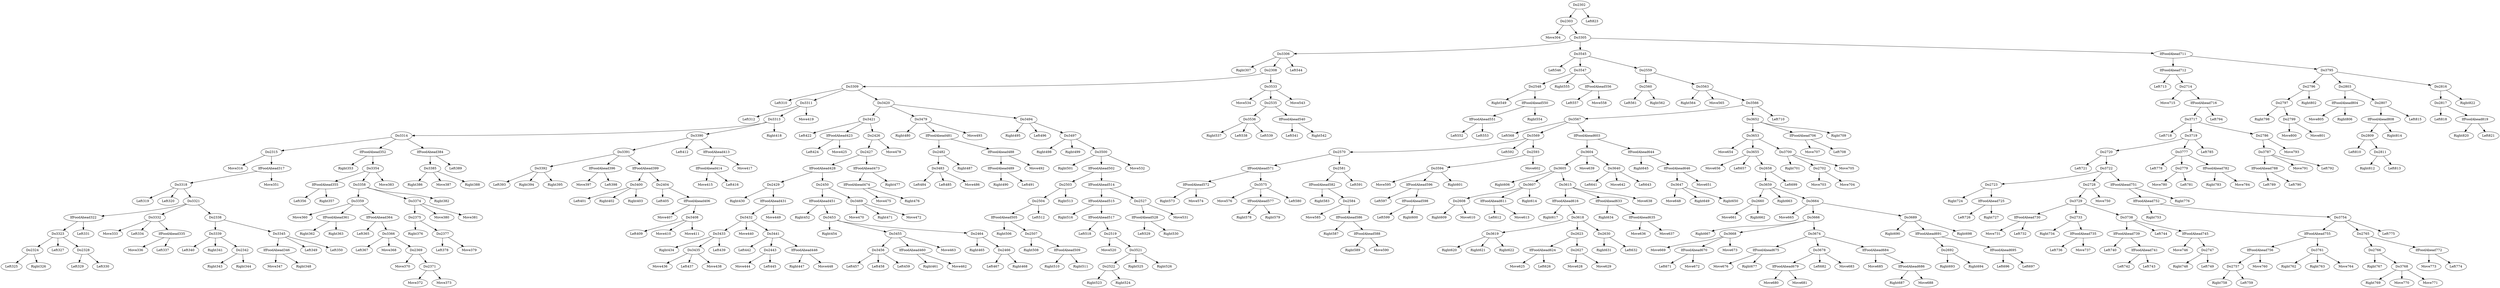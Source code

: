 digraph T {
	Do2303 -> Move304
	Do3306 -> Right307
	Do3309 -> Left310
	Do3311 -> Left312
	Do2315 -> Move316
	Do3318 -> Left319
	Do3318 -> Left320
	Do2324 -> Left325
	Do2324 -> Right326
	Do3323 -> Do2324
	Do3323 -> Left327
	Do2328 -> Left329
	Do2328 -> Left330
	Do3323 -> Do2328
	IfFoodAhead322 -> Do3323
	IfFoodAhead322 -> Left331
	Do3321 -> IfFoodAhead322
	Do3332 -> Move333
	Do3332 -> Left334
	IfFoodAhead335 -> Move336
	IfFoodAhead335 -> Left337
	Do3332 -> IfFoodAhead335
	Do3321 -> Do3332
	Do3339 -> Left340
	Do3339 -> Right341
	Do2342 -> Right343
	Do2342 -> Right344
	Do3339 -> Do2342
	Do2338 -> Do3339
	IfFoodAhead346 -> Move347
	IfFoodAhead346 -> Right348
	Do3345 -> IfFoodAhead346
	Do3345 -> Left349
	Do3345 -> Left350
	Do2338 -> Do3345
	Do3321 -> Do2338
	Do3318 -> Do3321
	IfFoodAhead317 -> Do3318
	IfFoodAhead317 -> Move351
	Do2315 -> IfFoodAhead317
	Do3314 -> Do2315
	IfFoodAhead352 -> Right353
	IfFoodAhead355 -> Left356
	IfFoodAhead355 -> Right357
	Do3354 -> IfFoodAhead355
	Do3359 -> Move360
	IfFoodAhead361 -> Right362
	IfFoodAhead361 -> Right363
	Do3359 -> IfFoodAhead361
	IfFoodAhead364 -> Left365
	Do3366 -> Left367
	Do3366 -> Move368
	Do2369 -> Move370
	Do2371 -> Move372
	Do2371 -> Move373
	Do2369 -> Do2371
	Do3366 -> Do2369
	IfFoodAhead364 -> Do3366
	Do3359 -> IfFoodAhead364
	Do3358 -> Do3359
	Do2375 -> Right376
	Do2377 -> Left378
	Do2377 -> Move379
	Do2375 -> Do2377
	Do3374 -> Do2375
	Do3374 -> Move380
	Do3374 -> Move381
	Do3358 -> Do3374
	Do3358 -> Right382
	Do3354 -> Do3358
	Do3354 -> Move383
	IfFoodAhead352 -> Do3354
	Do3314 -> IfFoodAhead352
	Do3385 -> Right386
	Do3385 -> Move387
	Do3385 -> Right388
	IfFoodAhead384 -> Do3385
	IfFoodAhead384 -> Left389
	Do3314 -> IfFoodAhead384
	Do3313 -> Do3314
	Do3392 -> Left393
	Do3392 -> Right394
	Do3392 -> Right395
	Do3391 -> Do3392
	IfFoodAhead396 -> Move397
	IfFoodAhead396 -> Left398
	Do3391 -> IfFoodAhead396
	Do3400 -> Left401
	Do3400 -> Right402
	Do3400 -> Right403
	IfFoodAhead399 -> Do3400
	Do2404 -> Left405
	IfFoodAhead406 -> Move407
	Do3408 -> Left409
	Do3408 -> Move410
	Do3408 -> Move411
	IfFoodAhead406 -> Do3408
	Do2404 -> IfFoodAhead406
	IfFoodAhead399 -> Do2404
	Do3391 -> IfFoodAhead399
	Do3390 -> Do3391
	Do3390 -> Left412
	IfFoodAhead414 -> Move415
	IfFoodAhead414 -> Left416
	IfFoodAhead413 -> IfFoodAhead414
	IfFoodAhead413 -> Move417
	Do3390 -> IfFoodAhead413
	Do3313 -> Do3390
	Do3313 -> Right418
	Do3311 -> Do3313
	Do3311 -> Move419
	Do3309 -> Do3311
	Do3421 -> Left422
	IfFoodAhead423 -> Left424
	IfFoodAhead423 -> Move425
	Do3421 -> IfFoodAhead423
	Do2429 -> Right430
	Do3433 -> Right434
	Do3435 -> Move436
	Do3435 -> Left437
	Do3435 -> Move438
	Do3433 -> Do3435
	Do3433 -> Left439
	Do3432 -> Do3433
	Do3432 -> Move440
	Do3441 -> Left442
	Do2443 -> Move444
	Do2443 -> Left445
	Do3441 -> Do2443
	IfFoodAhead446 -> Right447
	IfFoodAhead446 -> Move448
	Do3441 -> IfFoodAhead446
	Do3432 -> Do3441
	IfFoodAhead431 -> Do3432
	IfFoodAhead431 -> Move449
	Do2429 -> IfFoodAhead431
	IfFoodAhead428 -> Do2429
	IfFoodAhead451 -> Right452
	Do3453 -> Right454
	Do3456 -> Left457
	Do3456 -> Left458
	Do3456 -> Left459
	Do3455 -> Do3456
	IfFoodAhead460 -> Right461
	IfFoodAhead460 -> Move462
	Do3455 -> IfFoodAhead460
	Do3455 -> Move463
	Do3453 -> Do3455
	Do2464 -> Right465
	Do2466 -> Left467
	Do2466 -> Right468
	Do2464 -> Do2466
	Do3453 -> Do2464
	IfFoodAhead451 -> Do3453
	Do2450 -> IfFoodAhead451
	Do3469 -> Move470
	Do3469 -> Right471
	Do3469 -> Move472
	Do2450 -> Do3469
	IfFoodAhead428 -> Do2450
	Do2427 -> IfFoodAhead428
	IfFoodAhead474 -> Move475
	IfFoodAhead474 -> Right476
	IfFoodAhead473 -> IfFoodAhead474
	IfFoodAhead473 -> Right477
	Do2427 -> IfFoodAhead473
	Do2426 -> Do2427
	Do2426 -> Move478
	Do3421 -> Do2426
	Do3420 -> Do3421
	Do3479 -> Right480
	Do3483 -> Left484
	Do3483 -> Left485
	Do3483 -> Move486
	Do2482 -> Do3483
	Do2482 -> Right487
	IfFoodAhead481 -> Do2482
	IfFoodAhead489 -> Right490
	IfFoodAhead489 -> Left491
	IfFoodAhead488 -> IfFoodAhead489
	IfFoodAhead488 -> Move492
	IfFoodAhead481 -> IfFoodAhead488
	Do3479 -> IfFoodAhead481
	Do3479 -> Move493
	Do3420 -> Do3479
	Do3494 -> Right495
	Do3494 -> Left496
	Do3497 -> Right498
	Do3497 -> Right499
	Do3500 -> Right501
	IfFoodAhead505 -> Right506
	Do2507 -> Right508
	IfFoodAhead509 -> Right510
	IfFoodAhead509 -> Right511
	Do2507 -> IfFoodAhead509
	IfFoodAhead505 -> Do2507
	Do2504 -> IfFoodAhead505
	Do2504 -> Left512
	Do2503 -> Do2504
	Do2503 -> Right513
	IfFoodAhead502 -> Do2503
	IfFoodAhead515 -> Right516
	IfFoodAhead517 -> Left518
	Do2519 -> Move520
	Do2522 -> Right523
	Do2522 -> Right524
	Do3521 -> Do2522
	Do3521 -> Right525
	Do3521 -> Right526
	Do2519 -> Do3521
	IfFoodAhead517 -> Do2519
	IfFoodAhead515 -> IfFoodAhead517
	IfFoodAhead514 -> IfFoodAhead515
	IfFoodAhead528 -> Left529
	IfFoodAhead528 -> Right530
	Do2527 -> IfFoodAhead528
	Do2527 -> Move531
	IfFoodAhead514 -> Do2527
	IfFoodAhead502 -> IfFoodAhead514
	Do3500 -> IfFoodAhead502
	Do3500 -> Move532
	Do3497 -> Do3500
	Do3494 -> Do3497
	Do3420 -> Do3494
	Do3309 -> Do3420
	Do2308 -> Do3309
	Do3533 -> Move534
	Do3536 -> Right537
	Do3536 -> Left538
	Do3536 -> Left539
	Do2535 -> Do3536
	IfFoodAhead540 -> Left541
	IfFoodAhead540 -> Right542
	Do2535 -> IfFoodAhead540
	Do3533 -> Do2535
	Do3533 -> Move543
	Do2308 -> Do3533
	Do3306 -> Do2308
	Do3306 -> Left544
	Do3305 -> Do3306
	Do3545 -> Left546
	Do2548 -> Right549
	IfFoodAhead551 -> Left552
	IfFoodAhead551 -> Left553
	IfFoodAhead550 -> IfFoodAhead551
	IfFoodAhead550 -> Right554
	Do2548 -> IfFoodAhead550
	Do3547 -> Do2548
	Do3547 -> Right555
	IfFoodAhead556 -> Left557
	IfFoodAhead556 -> Move558
	Do3547 -> IfFoodAhead556
	Do3545 -> Do3547
	Do2560 -> Left561
	Do2560 -> Right562
	Do2559 -> Do2560
	Do3563 -> Right564
	Do3563 -> Move565
	Do3567 -> Left568
	IfFoodAhead572 -> Right573
	IfFoodAhead572 -> Move574
	IfFoodAhead571 -> IfFoodAhead572
	Do3575 -> Move576
	IfFoodAhead577 -> Right578
	IfFoodAhead577 -> Right579
	Do3575 -> IfFoodAhead577
	Do3575 -> Left580
	IfFoodAhead571 -> Do3575
	Do2570 -> IfFoodAhead571
	IfFoodAhead582 -> Right583
	Do2584 -> Move585
	IfFoodAhead586 -> Right587
	IfFoodAhead588 -> Right589
	IfFoodAhead588 -> Move590
	IfFoodAhead586 -> IfFoodAhead588
	Do2584 -> IfFoodAhead586
	IfFoodAhead582 -> Do2584
	Do2581 -> IfFoodAhead582
	Do2581 -> Left591
	Do2570 -> Do2581
	Do3569 -> Do2570
	Do3569 -> Left592
	Do3594 -> Move595
	IfFoodAhead596 -> Left597
	IfFoodAhead598 -> Left599
	IfFoodAhead598 -> Right600
	IfFoodAhead596 -> IfFoodAhead598
	Do3594 -> IfFoodAhead596
	Do3594 -> Right601
	Do2593 -> Do3594
	Do2593 -> Move602
	Do3569 -> Do2593
	Do3567 -> Do3569
	Do3605 -> Right606
	Do2608 -> Right609
	Do2608 -> Move610
	Do3607 -> Do2608
	IfFoodAhead611 -> Left612
	IfFoodAhead611 -> Move613
	Do3607 -> IfFoodAhead611
	Do3607 -> Right614
	Do3605 -> Do3607
	IfFoodAhead616 -> Right617
	Do3619 -> Right620
	Do3619 -> Right621
	Do3619 -> Right622
	Do3618 -> Do3619
	IfFoodAhead624 -> Move625
	IfFoodAhead624 -> Left626
	Do2623 -> IfFoodAhead624
	Do2627 -> Move628
	Do2627 -> Move629
	Do2623 -> Do2627
	Do3618 -> Do2623
	Do2630 -> Right631
	Do2630 -> Left632
	Do3618 -> Do2630
	IfFoodAhead616 -> Do3618
	Do3615 -> IfFoodAhead616
	IfFoodAhead633 -> Right634
	IfFoodAhead635 -> Move636
	IfFoodAhead635 -> Move637
	IfFoodAhead633 -> IfFoodAhead635
	Do3615 -> IfFoodAhead633
	Do3615 -> Move638
	Do3605 -> Do3615
	Do3604 -> Do3605
	Do3604 -> Move639
	Do3640 -> Left641
	Do3640 -> Move642
	Do3640 -> Left643
	Do3604 -> Do3640
	IfFoodAhead603 -> Do3604
	IfFoodAhead644 -> Right645
	Do3647 -> Move648
	Do3647 -> Right649
	Do3647 -> Right650
	IfFoodAhead646 -> Do3647
	IfFoodAhead646 -> Move651
	IfFoodAhead644 -> IfFoodAhead646
	IfFoodAhead603 -> IfFoodAhead644
	Do3567 -> IfFoodAhead603
	Do3566 -> Do3567
	Do3653 -> Move654
	Do3655 -> Move656
	Do3655 -> Left657
	Do2660 -> Move661
	Do2660 -> Right662
	Do3659 -> Do2660
	Do3659 -> Right663
	Do3664 -> Move665
	Do3666 -> Right667
	Do3668 -> Move669
	IfFoodAhead670 -> Left671
	IfFoodAhead670 -> Move672
	Do3668 -> IfFoodAhead670
	Do3668 -> Move673
	Do3666 -> Do3668
	IfFoodAhead675 -> Move676
	IfFoodAhead675 -> Right677
	Do3674 -> IfFoodAhead675
	IfFoodAhead679 -> Move680
	IfFoodAhead679 -> Move681
	Do3678 -> IfFoodAhead679
	Do3678 -> Left682
	Do3678 -> Move683
	Do3674 -> Do3678
	IfFoodAhead684 -> Move685
	IfFoodAhead686 -> Right687
	IfFoodAhead686 -> Move688
	IfFoodAhead684 -> IfFoodAhead686
	Do3674 -> IfFoodAhead684
	Do3666 -> Do3674
	Do3664 -> Do3666
	Do3689 -> Right690
	Do2692 -> Right693
	Do2692 -> Right694
	IfFoodAhead691 -> Do2692
	IfFoodAhead695 -> Left696
	IfFoodAhead695 -> Left697
	IfFoodAhead691 -> IfFoodAhead695
	Do3689 -> IfFoodAhead691
	Do3689 -> Right698
	Do3664 -> Do3689
	Do3659 -> Do3664
	Do2658 -> Do3659
	Do2658 -> Left699
	Do3655 -> Do2658
	Do3653 -> Do3655
	Do3700 -> Right701
	Do2702 -> Move703
	Do2702 -> Move704
	Do3700 -> Do2702
	Do3700 -> Move705
	Do3653 -> Do3700
	Do3652 -> Do3653
	IfFoodAhead706 -> Move707
	IfFoodAhead706 -> Left708
	Do3652 -> IfFoodAhead706
	Do3652 -> Right709
	Do3566 -> Do3652
	Do3566 -> Left710
	Do3563 -> Do3566
	Do2559 -> Do3563
	Do3545 -> Do2559
	Do3305 -> Do3545
	IfFoodAhead712 -> Left713
	Do2714 -> Move715
	Do3717 -> Left718
	Do2720 -> Left721
	Do2723 -> Right724
	IfFoodAhead725 -> Left726
	IfFoodAhead725 -> Right727
	Do2723 -> IfFoodAhead725
	Do3722 -> Do2723
	IfFoodAhead730 -> Move731
	IfFoodAhead730 -> Left732
	Do3729 -> IfFoodAhead730
	Do2733 -> Right734
	IfFoodAhead735 -> Left736
	IfFoodAhead735 -> Move737
	Do2733 -> IfFoodAhead735
	Do3729 -> Do2733
	IfFoodAhead739 -> Left740
	IfFoodAhead741 -> Left742
	IfFoodAhead741 -> Left743
	IfFoodAhead739 -> IfFoodAhead741
	Do3738 -> IfFoodAhead739
	Do3738 -> Left744
	IfFoodAhead745 -> Move746
	Do2747 -> Right748
	Do2747 -> Left749
	IfFoodAhead745 -> Do2747
	Do3738 -> IfFoodAhead745
	Do3729 -> Do3738
	Do2728 -> Do3729
	Do2728 -> Move750
	Do3722 -> Do2728
	IfFoodAhead752 -> Right753
	Do2757 -> Right758
	Do2757 -> Left759
	IfFoodAhead756 -> Do2757
	IfFoodAhead756 -> Move760
	IfFoodAhead755 -> IfFoodAhead756
	Do3761 -> Right762
	Do3761 -> Right763
	Do3761 -> Move764
	IfFoodAhead755 -> Do3761
	Do3754 -> IfFoodAhead755
	Do2766 -> Right767
	Do3768 -> Right769
	Do3768 -> Move770
	Do3768 -> Move771
	Do2766 -> Do3768
	Do2765 -> Do2766
	IfFoodAhead772 -> Move773
	IfFoodAhead772 -> Left774
	Do2765 -> IfFoodAhead772
	Do3754 -> Do2765
	Do3754 -> Left775
	IfFoodAhead752 -> Do3754
	IfFoodAhead751 -> IfFoodAhead752
	IfFoodAhead751 -> Right776
	Do3722 -> IfFoodAhead751
	Do2720 -> Do3722
	Do3719 -> Do2720
	Do3777 -> Left778
	Do2779 -> Move780
	Do2779 -> Left781
	Do3777 -> Do2779
	IfFoodAhead782 -> Right783
	IfFoodAhead782 -> Move784
	Do3777 -> IfFoodAhead782
	Do3719 -> Do3777
	Do3719 -> Left785
	Do3717 -> Do3719
	IfFoodAhead788 -> Left789
	IfFoodAhead788 -> Left790
	Do3787 -> IfFoodAhead788
	Do3787 -> Move791
	Do3787 -> Left792
	Do2786 -> Do3787
	Do2786 -> Move793
	Do3717 -> Do2786
	IfFoodAhead716 -> Do3717
	IfFoodAhead716 -> Left794
	Do2714 -> IfFoodAhead716
	IfFoodAhead712 -> Do2714
	IfFoodAhead711 -> IfFoodAhead712
	Do2797 -> Right798
	Do2799 -> Move800
	Do2799 -> Move801
	Do2797 -> Do2799
	Do2796 -> Do2797
	Do2796 -> Right802
	Do3795 -> Do2796
	IfFoodAhead804 -> Move805
	IfFoodAhead804 -> Right806
	Do2803 -> IfFoodAhead804
	Do2809 -> Left810
	Do2811 -> Right812
	Do2811 -> Left813
	Do2809 -> Do2811
	IfFoodAhead808 -> Do2809
	IfFoodAhead808 -> Right814
	Do2807 -> IfFoodAhead808
	Do2807 -> Left815
	Do2803 -> Do2807
	Do3795 -> Do2803
	Do2817 -> Left818
	IfFoodAhead819 -> Right820
	IfFoodAhead819 -> Left821
	Do2817 -> IfFoodAhead819
	Do2816 -> Do2817
	Do2816 -> Right822
	Do3795 -> Do2816
	IfFoodAhead711 -> Do3795
	Do3305 -> IfFoodAhead711
	Do2303 -> Do3305
	Do2302 -> Do2303
	Do2302 -> Left823
}
